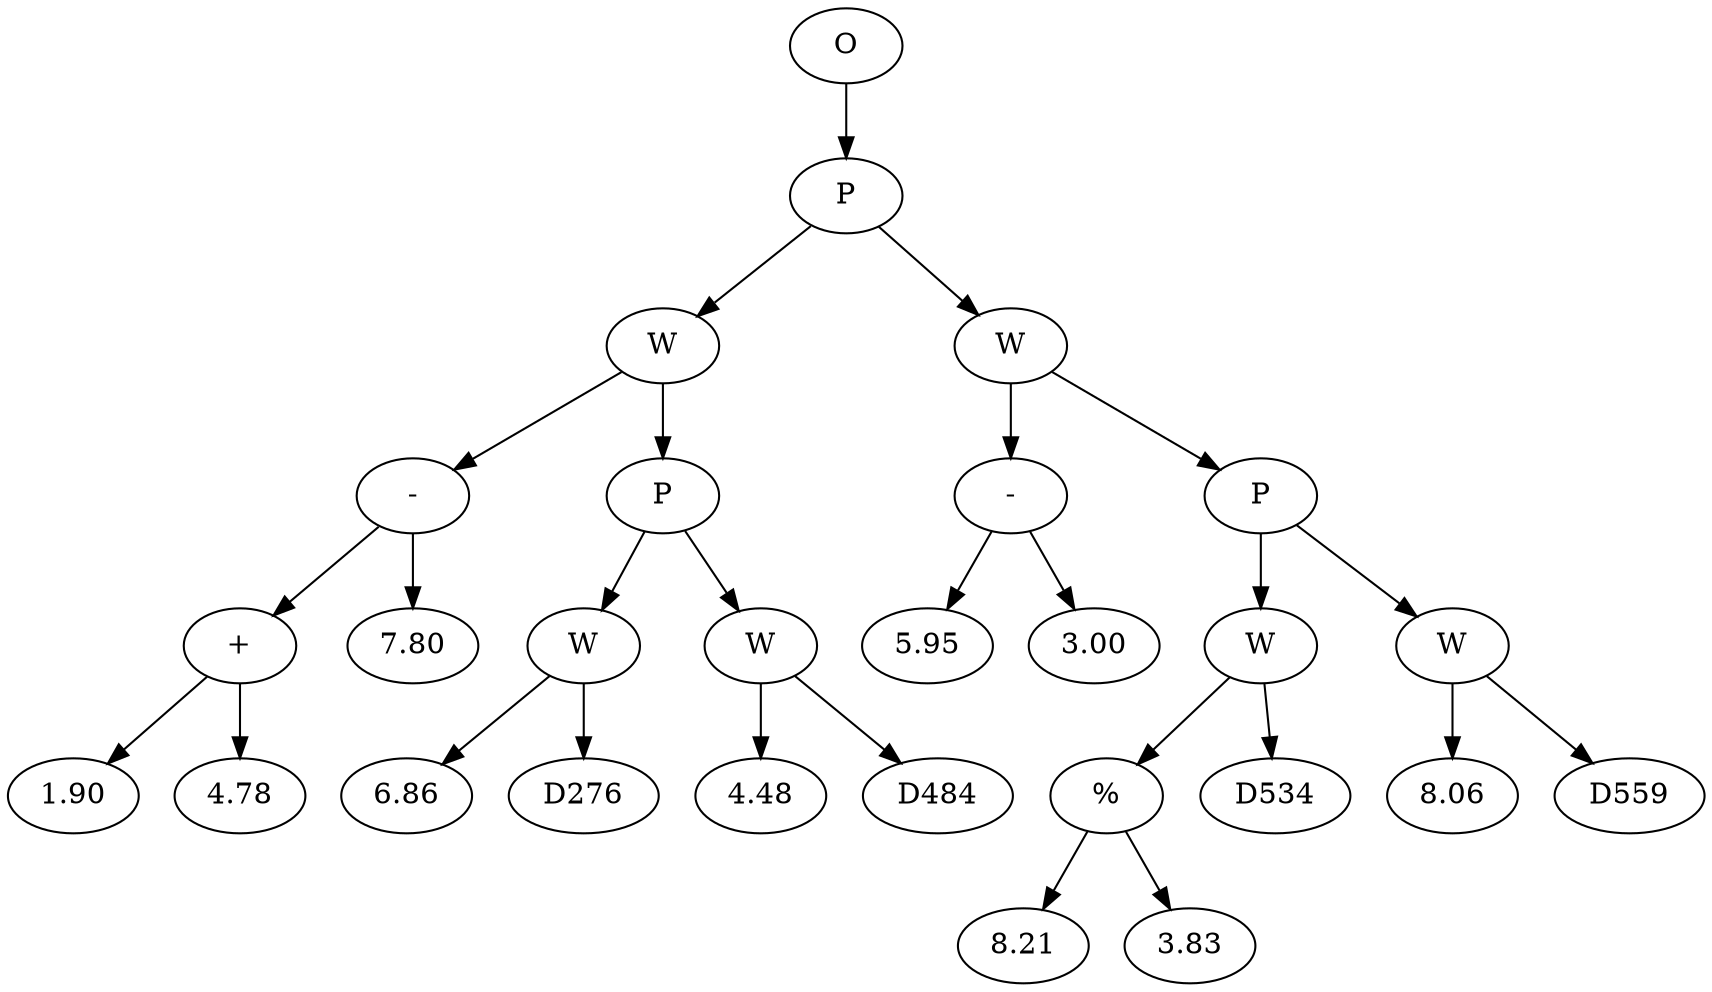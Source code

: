 // Tree
digraph {
	3254790 [label=O]
	3254791 [label=P]
	3254790 -> 3254791
	3254792 [label=W]
	3254791 -> 3254792
	3254793 [label="-"]
	3254792 -> 3254793
	3254794 [label="+"]
	3254793 -> 3254794
	3254795 [label=1.90]
	3254794 -> 3254795
	3254796 [label=4.78]
	3254794 -> 3254796
	3254797 [label=7.80]
	3254793 -> 3254797
	3254798 [label=P]
	3254792 -> 3254798
	3254799 [label=W]
	3254798 -> 3254799
	3254800 [label=6.86]
	3254799 -> 3254800
	3254801 [label=D276]
	3254799 -> 3254801
	3254802 [label=W]
	3254798 -> 3254802
	3254803 [label=4.48]
	3254802 -> 3254803
	3254804 [label=D484]
	3254802 -> 3254804
	3254805 [label=W]
	3254791 -> 3254805
	3254806 [label="-"]
	3254805 -> 3254806
	3254807 [label=5.95]
	3254806 -> 3254807
	3254808 [label=3.00]
	3254806 -> 3254808
	3254809 [label=P]
	3254805 -> 3254809
	3254810 [label=W]
	3254809 -> 3254810
	3254811 [label="%"]
	3254810 -> 3254811
	3254812 [label=8.21]
	3254811 -> 3254812
	3254813 [label=3.83]
	3254811 -> 3254813
	3254814 [label=D534]
	3254810 -> 3254814
	3254815 [label=W]
	3254809 -> 3254815
	3254816 [label=8.06]
	3254815 -> 3254816
	3254817 [label=D559]
	3254815 -> 3254817
}
